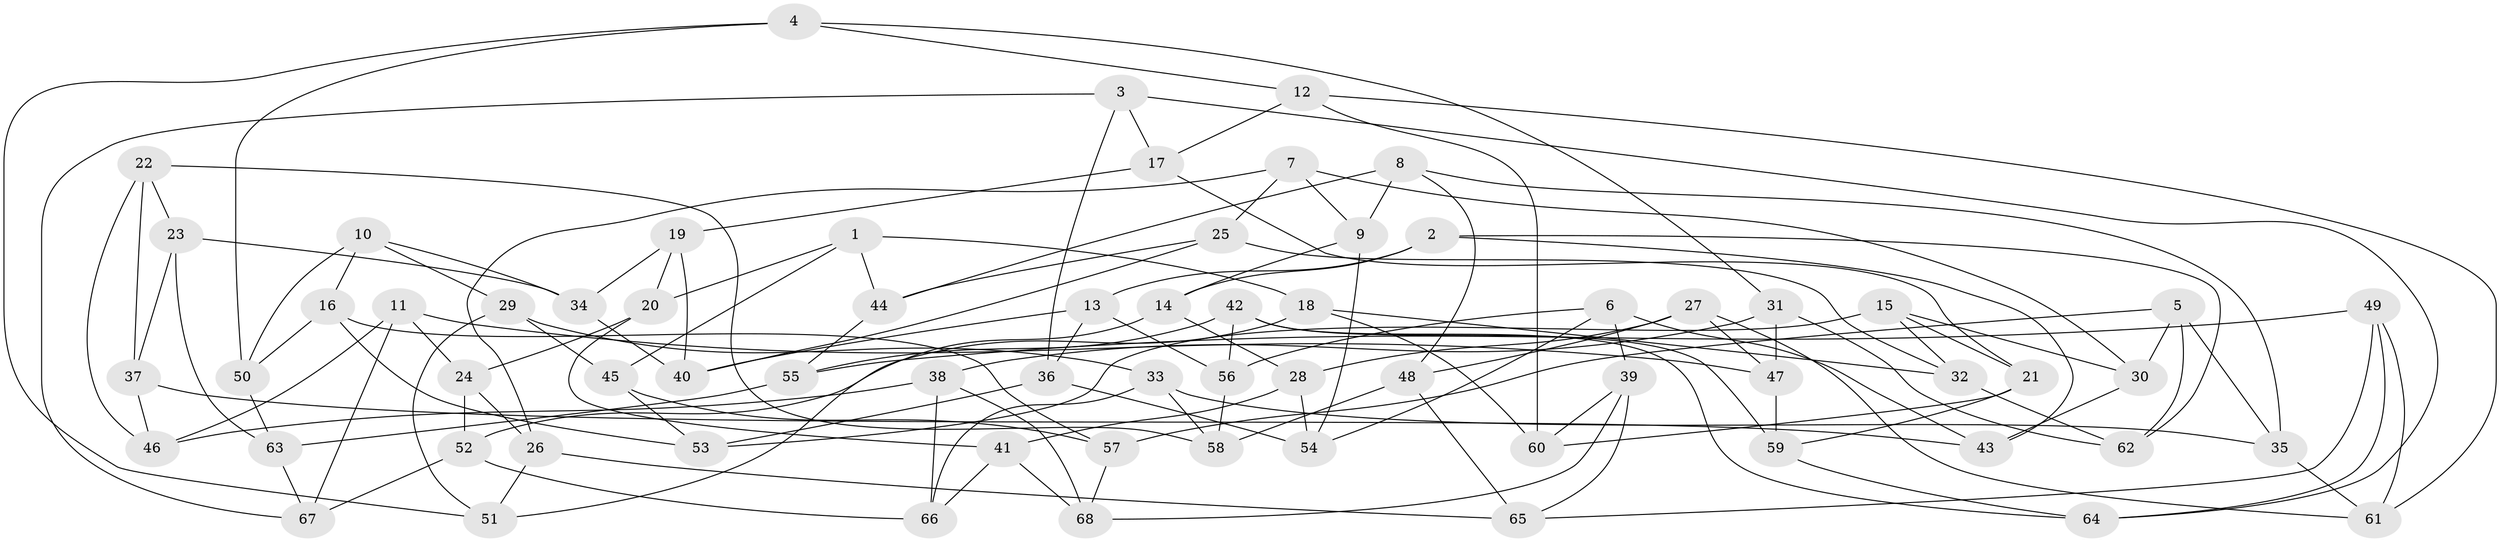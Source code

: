 // coarse degree distribution, {6: 0.5384615384615384, 4: 0.2564102564102564, 5: 0.20512820512820512}
// Generated by graph-tools (version 1.1) at 2025/42/03/06/25 10:42:17]
// undirected, 68 vertices, 136 edges
graph export_dot {
graph [start="1"]
  node [color=gray90,style=filled];
  1;
  2;
  3;
  4;
  5;
  6;
  7;
  8;
  9;
  10;
  11;
  12;
  13;
  14;
  15;
  16;
  17;
  18;
  19;
  20;
  21;
  22;
  23;
  24;
  25;
  26;
  27;
  28;
  29;
  30;
  31;
  32;
  33;
  34;
  35;
  36;
  37;
  38;
  39;
  40;
  41;
  42;
  43;
  44;
  45;
  46;
  47;
  48;
  49;
  50;
  51;
  52;
  53;
  54;
  55;
  56;
  57;
  58;
  59;
  60;
  61;
  62;
  63;
  64;
  65;
  66;
  67;
  68;
  1 -- 45;
  1 -- 44;
  1 -- 18;
  1 -- 20;
  2 -- 13;
  2 -- 43;
  2 -- 14;
  2 -- 62;
  3 -- 67;
  3 -- 36;
  3 -- 17;
  3 -- 64;
  4 -- 31;
  4 -- 12;
  4 -- 50;
  4 -- 51;
  5 -- 62;
  5 -- 35;
  5 -- 30;
  5 -- 57;
  6 -- 54;
  6 -- 39;
  6 -- 56;
  6 -- 43;
  7 -- 25;
  7 -- 26;
  7 -- 30;
  7 -- 9;
  8 -- 48;
  8 -- 35;
  8 -- 9;
  8 -- 44;
  9 -- 54;
  9 -- 14;
  10 -- 50;
  10 -- 34;
  10 -- 29;
  10 -- 16;
  11 -- 46;
  11 -- 47;
  11 -- 67;
  11 -- 24;
  12 -- 61;
  12 -- 17;
  12 -- 60;
  13 -- 56;
  13 -- 40;
  13 -- 36;
  14 -- 51;
  14 -- 28;
  15 -- 53;
  15 -- 21;
  15 -- 32;
  15 -- 30;
  16 -- 53;
  16 -- 50;
  16 -- 57;
  17 -- 21;
  17 -- 19;
  18 -- 32;
  18 -- 60;
  18 -- 52;
  19 -- 20;
  19 -- 40;
  19 -- 34;
  20 -- 24;
  20 -- 41;
  21 -- 59;
  21 -- 60;
  22 -- 58;
  22 -- 23;
  22 -- 37;
  22 -- 46;
  23 -- 63;
  23 -- 34;
  23 -- 37;
  24 -- 52;
  24 -- 26;
  25 -- 44;
  25 -- 32;
  25 -- 40;
  26 -- 51;
  26 -- 65;
  27 -- 48;
  27 -- 28;
  27 -- 47;
  27 -- 61;
  28 -- 54;
  28 -- 41;
  29 -- 51;
  29 -- 45;
  29 -- 33;
  30 -- 43;
  31 -- 38;
  31 -- 47;
  31 -- 62;
  32 -- 62;
  33 -- 66;
  33 -- 58;
  33 -- 35;
  34 -- 40;
  35 -- 61;
  36 -- 54;
  36 -- 53;
  37 -- 46;
  37 -- 43;
  38 -- 66;
  38 -- 68;
  38 -- 46;
  39 -- 65;
  39 -- 68;
  39 -- 60;
  41 -- 68;
  41 -- 66;
  42 -- 59;
  42 -- 55;
  42 -- 56;
  42 -- 64;
  44 -- 55;
  45 -- 57;
  45 -- 53;
  47 -- 59;
  48 -- 58;
  48 -- 65;
  49 -- 61;
  49 -- 55;
  49 -- 64;
  49 -- 65;
  50 -- 63;
  52 -- 66;
  52 -- 67;
  55 -- 63;
  56 -- 58;
  57 -- 68;
  59 -- 64;
  63 -- 67;
}
